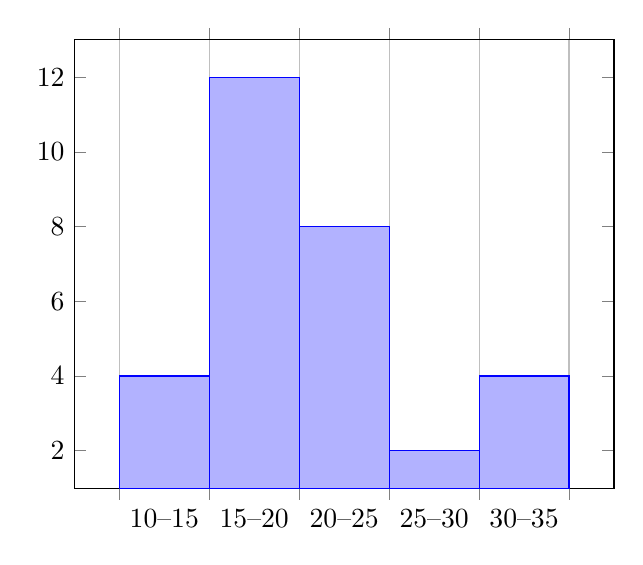 \begin{tikzpicture}
\begin{axis}[
    ybar interval,
    xticklabel=
\pgfmathprintnumber\tick--\pgfmathprintnumber\nexttick
]
    \addplot+ [hist={bins=5, data min=10, data max=35}]
        table [row sep=\\,y index=0] {
            data\\
            21.0\\ 21.0\\ 22.8\\ 21.4\\ 18.7\\ 18.1\\ 14.3\\ 24.4\\ 22.8\\ 19.2\\ 17.8\\ 16.4\\ 17.3\\ 15.2\\ 10.4
            10.4\\ 14.7\\ 32.4\\ 30.4\\ 33.9\\ 21.5\\ 15.5\\ 15.2\\ 13.3\\ 19.2\\ 27.3\\ 26.0\\ 30.4\\ 15.8\\ 19.7
            15.0\\ 21.4\\
    };
\end{axis}
\end{tikzpicture}
